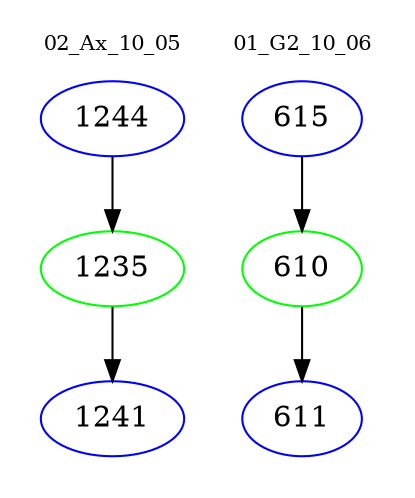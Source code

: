digraph{
subgraph cluster_0 {
color = white
label = "02_Ax_10_05";
fontsize=10;
T0_1244 [label="1244", color="blue"]
T0_1244 -> T0_1235 [color="black"]
T0_1235 [label="1235", color="green"]
T0_1235 -> T0_1241 [color="black"]
T0_1241 [label="1241", color="blue"]
}
subgraph cluster_1 {
color = white
label = "01_G2_10_06";
fontsize=10;
T1_615 [label="615", color="blue"]
T1_615 -> T1_610 [color="black"]
T1_610 [label="610", color="green"]
T1_610 -> T1_611 [color="black"]
T1_611 [label="611", color="blue"]
}
}
